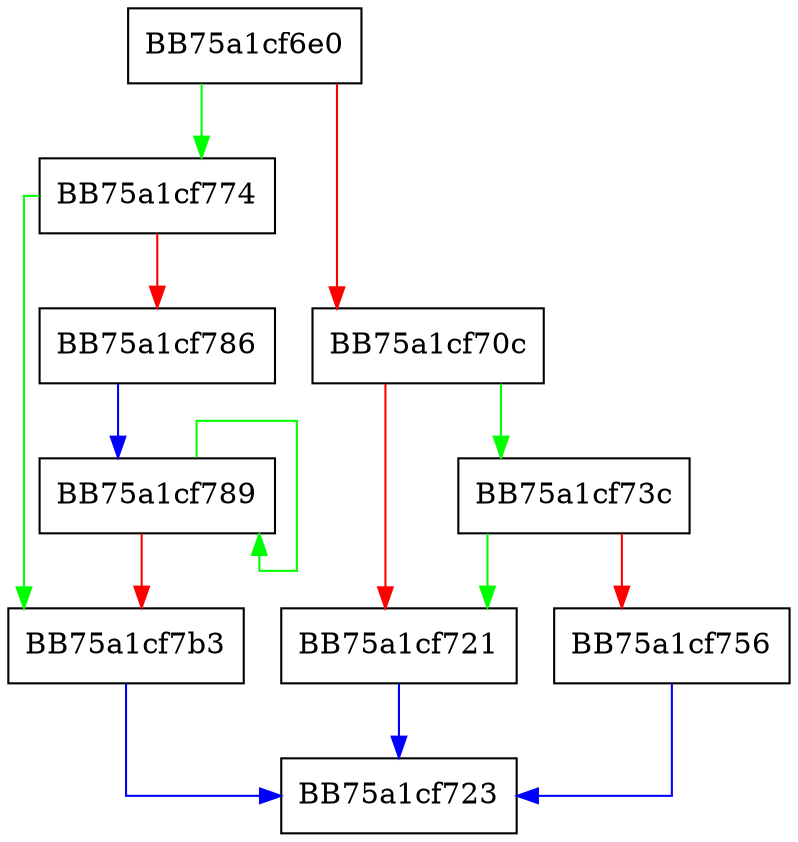 digraph initBySub {
  node [shape="box"];
  graph [splines=ortho];
  BB75a1cf6e0 -> BB75a1cf774 [color="green"];
  BB75a1cf6e0 -> BB75a1cf70c [color="red"];
  BB75a1cf70c -> BB75a1cf73c [color="green"];
  BB75a1cf70c -> BB75a1cf721 [color="red"];
  BB75a1cf721 -> BB75a1cf723 [color="blue"];
  BB75a1cf73c -> BB75a1cf721 [color="green"];
  BB75a1cf73c -> BB75a1cf756 [color="red"];
  BB75a1cf756 -> BB75a1cf723 [color="blue"];
  BB75a1cf774 -> BB75a1cf7b3 [color="green"];
  BB75a1cf774 -> BB75a1cf786 [color="red"];
  BB75a1cf786 -> BB75a1cf789 [color="blue"];
  BB75a1cf789 -> BB75a1cf789 [color="green"];
  BB75a1cf789 -> BB75a1cf7b3 [color="red"];
  BB75a1cf7b3 -> BB75a1cf723 [color="blue"];
}